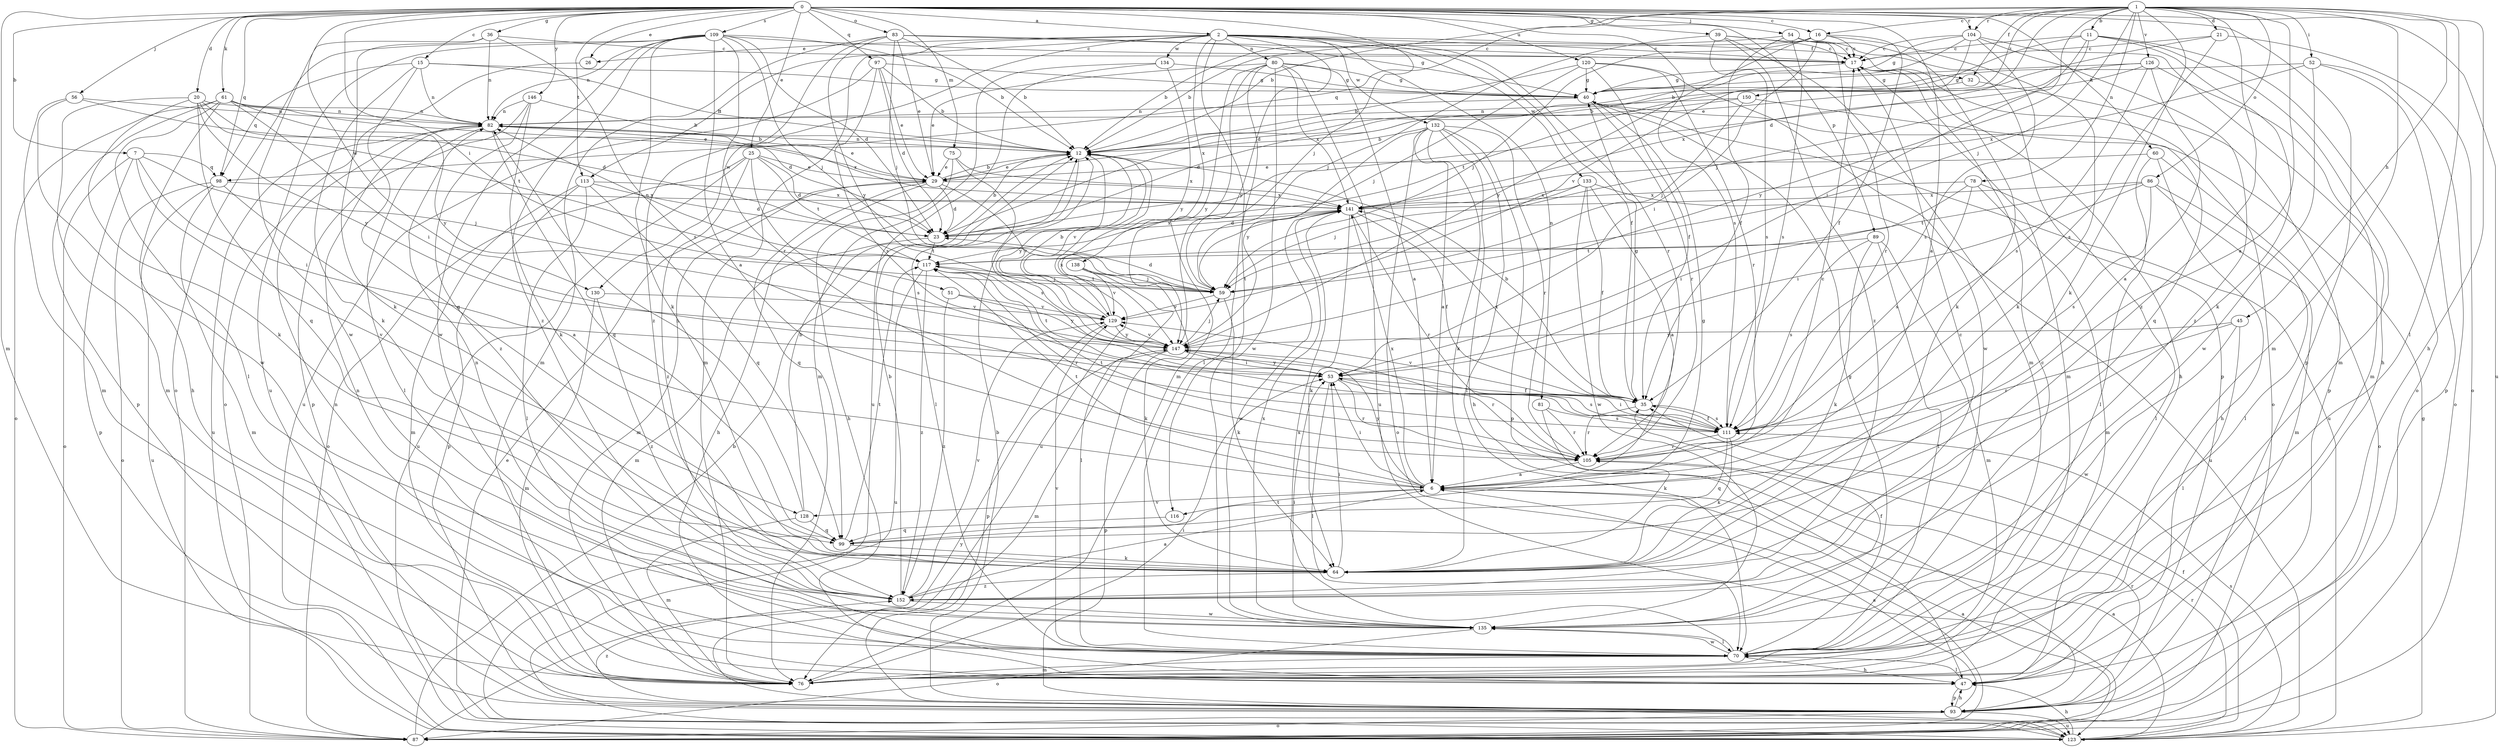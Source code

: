 strict digraph  {
0;
1;
2;
6;
7;
11;
12;
15;
16;
17;
20;
21;
23;
25;
26;
29;
32;
35;
36;
39;
40;
45;
47;
51;
52;
53;
54;
56;
59;
60;
61;
64;
70;
75;
76;
78;
80;
81;
82;
83;
86;
87;
89;
93;
97;
98;
99;
104;
105;
109;
111;
113;
116;
117;
120;
123;
126;
128;
129;
130;
132;
133;
134;
135;
138;
141;
146;
147;
150;
152;
0 -> 2  [label=a];
0 -> 6  [label=a];
0 -> 7  [label=b];
0 -> 15  [label=c];
0 -> 16  [label=c];
0 -> 20  [label=d];
0 -> 25  [label=e];
0 -> 26  [label=e];
0 -> 36  [label=g];
0 -> 39  [label=g];
0 -> 51  [label=i];
0 -> 54  [label=j];
0 -> 56  [label=j];
0 -> 59  [label=j];
0 -> 60  [label=k];
0 -> 61  [label=k];
0 -> 75  [label=m];
0 -> 76  [label=m];
0 -> 83  [label=o];
0 -> 89  [label=p];
0 -> 93  [label=p];
0 -> 97  [label=q];
0 -> 98  [label=q];
0 -> 104  [label=r];
0 -> 109  [label=s];
0 -> 111  [label=s];
0 -> 113  [label=t];
0 -> 120  [label=u];
0 -> 123  [label=u];
0 -> 130  [label=w];
0 -> 146  [label=y];
1 -> 6  [label=a];
1 -> 11  [label=b];
1 -> 12  [label=b];
1 -> 16  [label=c];
1 -> 21  [label=d];
1 -> 23  [label=d];
1 -> 32  [label=f];
1 -> 45  [label=h];
1 -> 47  [label=h];
1 -> 52  [label=i];
1 -> 53  [label=i];
1 -> 59  [label=j];
1 -> 64  [label=k];
1 -> 70  [label=l];
1 -> 76  [label=m];
1 -> 78  [label=n];
1 -> 86  [label=o];
1 -> 98  [label=q];
1 -> 104  [label=r];
1 -> 126  [label=v];
1 -> 150  [label=z];
1 -> 152  [label=z];
2 -> 17  [label=c];
2 -> 26  [label=e];
2 -> 32  [label=f];
2 -> 35  [label=f];
2 -> 76  [label=m];
2 -> 80  [label=n];
2 -> 81  [label=n];
2 -> 105  [label=r];
2 -> 113  [label=t];
2 -> 116  [label=t];
2 -> 130  [label=w];
2 -> 132  [label=w];
2 -> 133  [label=w];
2 -> 134  [label=w];
2 -> 138  [label=x];
2 -> 147  [label=y];
6 -> 17  [label=c];
6 -> 53  [label=i];
6 -> 116  [label=t];
6 -> 117  [label=t];
6 -> 128  [label=v];
6 -> 141  [label=x];
6 -> 147  [label=y];
7 -> 53  [label=i];
7 -> 59  [label=j];
7 -> 87  [label=o];
7 -> 93  [label=p];
7 -> 98  [label=q];
7 -> 128  [label=v];
11 -> 12  [label=b];
11 -> 17  [label=c];
11 -> 59  [label=j];
11 -> 64  [label=k];
11 -> 76  [label=m];
11 -> 87  [label=o];
11 -> 147  [label=y];
12 -> 29  [label=e];
12 -> 70  [label=l];
12 -> 82  [label=n];
12 -> 123  [label=u];
12 -> 129  [label=v];
12 -> 147  [label=y];
15 -> 12  [label=b];
15 -> 40  [label=g];
15 -> 64  [label=k];
15 -> 82  [label=n];
15 -> 98  [label=q];
15 -> 99  [label=q];
16 -> 12  [label=b];
16 -> 17  [label=c];
16 -> 35  [label=f];
16 -> 53  [label=i];
16 -> 59  [label=j];
16 -> 64  [label=k];
16 -> 147  [label=y];
17 -> 40  [label=g];
17 -> 47  [label=h];
17 -> 76  [label=m];
17 -> 87  [label=o];
20 -> 23  [label=d];
20 -> 64  [label=k];
20 -> 76  [label=m];
20 -> 82  [label=n];
20 -> 99  [label=q];
20 -> 117  [label=t];
20 -> 147  [label=y];
21 -> 17  [label=c];
21 -> 29  [label=e];
21 -> 87  [label=o];
21 -> 111  [label=s];
23 -> 12  [label=b];
23 -> 76  [label=m];
23 -> 117  [label=t];
23 -> 141  [label=x];
25 -> 23  [label=d];
25 -> 29  [label=e];
25 -> 87  [label=o];
25 -> 111  [label=s];
25 -> 117  [label=t];
25 -> 123  [label=u];
25 -> 152  [label=z];
26 -> 87  [label=o];
29 -> 12  [label=b];
29 -> 23  [label=d];
29 -> 47  [label=h];
29 -> 76  [label=m];
29 -> 99  [label=q];
29 -> 129  [label=v];
29 -> 141  [label=x];
32 -> 93  [label=p];
32 -> 117  [label=t];
35 -> 12  [label=b];
35 -> 40  [label=g];
35 -> 105  [label=r];
35 -> 111  [label=s];
35 -> 129  [label=v];
35 -> 141  [label=x];
36 -> 17  [label=c];
36 -> 64  [label=k];
36 -> 82  [label=n];
36 -> 111  [label=s];
36 -> 135  [label=w];
39 -> 17  [label=c];
39 -> 59  [label=j];
39 -> 76  [label=m];
39 -> 93  [label=p];
39 -> 111  [label=s];
39 -> 152  [label=z];
40 -> 82  [label=n];
40 -> 105  [label=r];
40 -> 123  [label=u];
45 -> 70  [label=l];
45 -> 105  [label=r];
45 -> 135  [label=w];
45 -> 147  [label=y];
47 -> 70  [label=l];
47 -> 82  [label=n];
47 -> 93  [label=p];
51 -> 129  [label=v];
51 -> 147  [label=y];
51 -> 152  [label=z];
52 -> 40  [label=g];
52 -> 87  [label=o];
52 -> 93  [label=p];
52 -> 135  [label=w];
52 -> 141  [label=x];
53 -> 35  [label=f];
53 -> 70  [label=l];
53 -> 105  [label=r];
53 -> 111  [label=s];
53 -> 117  [label=t];
53 -> 147  [label=y];
54 -> 12  [label=b];
54 -> 17  [label=c];
54 -> 35  [label=f];
54 -> 64  [label=k];
54 -> 105  [label=r];
54 -> 111  [label=s];
56 -> 29  [label=e];
56 -> 76  [label=m];
56 -> 82  [label=n];
56 -> 135  [label=w];
59 -> 23  [label=d];
59 -> 64  [label=k];
59 -> 117  [label=t];
59 -> 129  [label=v];
60 -> 29  [label=e];
60 -> 47  [label=h];
60 -> 70  [label=l];
60 -> 87  [label=o];
61 -> 23  [label=d];
61 -> 47  [label=h];
61 -> 53  [label=i];
61 -> 70  [label=l];
61 -> 82  [label=n];
61 -> 87  [label=o];
61 -> 93  [label=p];
61 -> 147  [label=y];
64 -> 53  [label=i];
64 -> 152  [label=z];
70 -> 17  [label=c];
70 -> 40  [label=g];
70 -> 47  [label=h];
70 -> 76  [label=m];
70 -> 82  [label=n];
70 -> 129  [label=v];
70 -> 135  [label=w];
70 -> 141  [label=x];
75 -> 29  [label=e];
75 -> 47  [label=h];
75 -> 111  [label=s];
75 -> 141  [label=x];
76 -> 53  [label=i];
78 -> 53  [label=i];
78 -> 70  [label=l];
78 -> 76  [label=m];
78 -> 111  [label=s];
78 -> 141  [label=x];
80 -> 6  [label=a];
80 -> 29  [label=e];
80 -> 40  [label=g];
80 -> 70  [label=l];
80 -> 76  [label=m];
80 -> 123  [label=u];
80 -> 135  [label=w];
80 -> 141  [label=x];
80 -> 147  [label=y];
81 -> 64  [label=k];
81 -> 105  [label=r];
81 -> 111  [label=s];
82 -> 12  [label=b];
82 -> 29  [label=e];
82 -> 70  [label=l];
82 -> 99  [label=q];
82 -> 123  [label=u];
82 -> 141  [label=x];
83 -> 12  [label=b];
83 -> 17  [label=c];
83 -> 29  [label=e];
83 -> 40  [label=g];
83 -> 59  [label=j];
83 -> 76  [label=m];
83 -> 147  [label=y];
83 -> 152  [label=z];
86 -> 53  [label=i];
86 -> 70  [label=l];
86 -> 76  [label=m];
86 -> 111  [label=s];
86 -> 117  [label=t];
86 -> 141  [label=x];
87 -> 6  [label=a];
87 -> 12  [label=b];
87 -> 147  [label=y];
89 -> 64  [label=k];
89 -> 70  [label=l];
89 -> 76  [label=m];
89 -> 111  [label=s];
89 -> 117  [label=t];
93 -> 6  [label=a];
93 -> 12  [label=b];
93 -> 47  [label=h];
93 -> 87  [label=o];
93 -> 105  [label=r];
93 -> 123  [label=u];
93 -> 152  [label=z];
97 -> 12  [label=b];
97 -> 23  [label=d];
97 -> 29  [label=e];
97 -> 40  [label=g];
97 -> 111  [label=s];
97 -> 123  [label=u];
98 -> 6  [label=a];
98 -> 76  [label=m];
98 -> 87  [label=o];
98 -> 123  [label=u];
98 -> 141  [label=x];
99 -> 40  [label=g];
99 -> 64  [label=k];
99 -> 117  [label=t];
104 -> 17  [label=c];
104 -> 23  [label=d];
104 -> 40  [label=g];
104 -> 47  [label=h];
104 -> 111  [label=s];
104 -> 129  [label=v];
104 -> 152  [label=z];
105 -> 6  [label=a];
105 -> 117  [label=t];
109 -> 6  [label=a];
109 -> 12  [label=b];
109 -> 17  [label=c];
109 -> 23  [label=d];
109 -> 59  [label=j];
109 -> 64  [label=k];
109 -> 82  [label=n];
109 -> 87  [label=o];
109 -> 105  [label=r];
109 -> 123  [label=u];
109 -> 135  [label=w];
109 -> 152  [label=z];
111 -> 35  [label=f];
111 -> 53  [label=i];
111 -> 64  [label=k];
111 -> 99  [label=q];
111 -> 105  [label=r];
113 -> 23  [label=d];
113 -> 70  [label=l];
113 -> 76  [label=m];
113 -> 93  [label=p];
113 -> 99  [label=q];
113 -> 141  [label=x];
116 -> 99  [label=q];
117 -> 59  [label=j];
117 -> 82  [label=n];
117 -> 105  [label=r];
117 -> 123  [label=u];
117 -> 152  [label=z];
120 -> 12  [label=b];
120 -> 35  [label=f];
120 -> 40  [label=g];
120 -> 59  [label=j];
120 -> 105  [label=r];
120 -> 135  [label=w];
123 -> 6  [label=a];
123 -> 29  [label=e];
123 -> 35  [label=f];
123 -> 40  [label=g];
123 -> 47  [label=h];
123 -> 105  [label=r];
123 -> 111  [label=s];
126 -> 6  [label=a];
126 -> 12  [label=b];
126 -> 40  [label=g];
126 -> 76  [label=m];
126 -> 111  [label=s];
126 -> 141  [label=x];
128 -> 12  [label=b];
128 -> 76  [label=m];
128 -> 82  [label=n];
128 -> 99  [label=q];
129 -> 12  [label=b];
129 -> 93  [label=p];
129 -> 141  [label=x];
129 -> 147  [label=y];
130 -> 76  [label=m];
130 -> 129  [label=v];
130 -> 152  [label=z];
132 -> 6  [label=a];
132 -> 12  [label=b];
132 -> 47  [label=h];
132 -> 64  [label=k];
132 -> 70  [label=l];
132 -> 87  [label=o];
132 -> 93  [label=p];
132 -> 105  [label=r];
132 -> 147  [label=y];
133 -> 6  [label=a];
133 -> 35  [label=f];
133 -> 59  [label=j];
133 -> 123  [label=u];
133 -> 135  [label=w];
133 -> 141  [label=x];
134 -> 40  [label=g];
134 -> 76  [label=m];
134 -> 123  [label=u];
134 -> 147  [label=y];
135 -> 35  [label=f];
135 -> 53  [label=i];
135 -> 70  [label=l];
135 -> 87  [label=o];
135 -> 141  [label=x];
138 -> 59  [label=j];
138 -> 64  [label=k];
138 -> 70  [label=l];
138 -> 129  [label=v];
141 -> 23  [label=d];
141 -> 35  [label=f];
141 -> 64  [label=k];
141 -> 105  [label=r];
141 -> 135  [label=w];
146 -> 12  [label=b];
146 -> 64  [label=k];
146 -> 82  [label=n];
146 -> 93  [label=p];
146 -> 152  [label=z];
147 -> 53  [label=i];
147 -> 59  [label=j];
147 -> 76  [label=m];
147 -> 93  [label=p];
147 -> 105  [label=r];
147 -> 129  [label=v];
150 -> 23  [label=d];
150 -> 59  [label=j];
150 -> 82  [label=n];
150 -> 99  [label=q];
152 -> 6  [label=a];
152 -> 12  [label=b];
152 -> 17  [label=c];
152 -> 82  [label=n];
152 -> 129  [label=v];
152 -> 135  [label=w];
}
